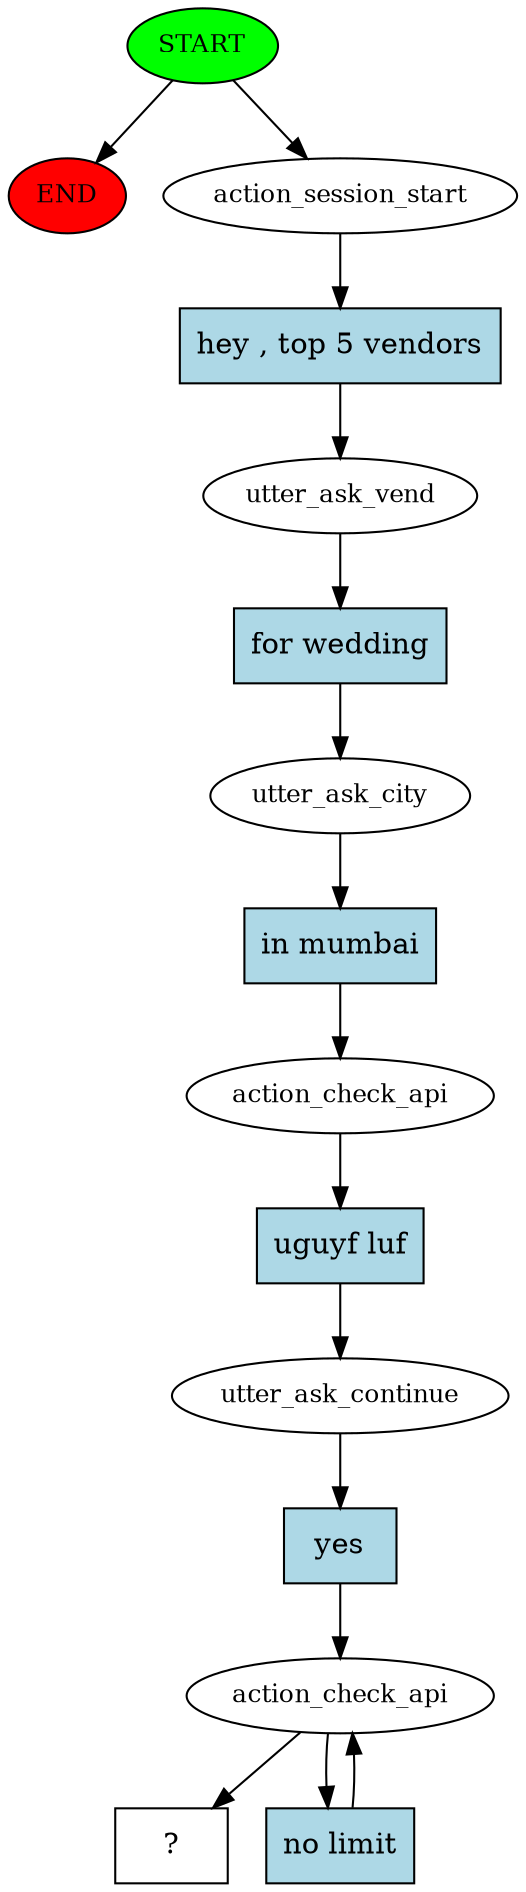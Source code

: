 digraph  {
0 [class="start active", fillcolor=green, fontsize=12, label=START, style=filled];
"-1" [class=end, fillcolor=red, fontsize=12, label=END, style=filled];
1 [class=active, fontsize=12, label=action_session_start];
2 [class=active, fontsize=12, label=utter_ask_vend];
3 [class=active, fontsize=12, label=utter_ask_city];
4 [class=active, fontsize=12, label=action_check_api];
5 [class=active, fontsize=12, label=utter_ask_continue];
6 [class=active, fontsize=12, label=action_check_api];
8 [class="intent dashed active", label="  ?  ", shape=rect];
9 [class="intent active", fillcolor=lightblue, label="hey , top 5 vendors", shape=rect, style=filled];
10 [class="intent active", fillcolor=lightblue, label="for wedding", shape=rect, style=filled];
11 [class="intent active", fillcolor=lightblue, label="in mumbai", shape=rect, style=filled];
12 [class="intent active", fillcolor=lightblue, label="uguyf luf", shape=rect, style=filled];
13 [class="intent active", fillcolor=lightblue, label=yes, shape=rect, style=filled];
14 [class="intent active", fillcolor=lightblue, label="no limit", shape=rect, style=filled];
0 -> "-1"  [class="", key=NONE, label=""];
0 -> 1  [class=active, key=NONE, label=""];
1 -> 9  [class=active, key=0];
2 -> 10  [class=active, key=0];
3 -> 11  [class=active, key=0];
4 -> 12  [class=active, key=0];
5 -> 13  [class=active, key=0];
6 -> 8  [class=active, key=NONE, label=""];
6 -> 14  [class=active, key=0];
9 -> 2  [class=active, key=0];
10 -> 3  [class=active, key=0];
11 -> 4  [class=active, key=0];
12 -> 5  [class=active, key=0];
13 -> 6  [class=active, key=0];
14 -> 6  [class=active, key=0];
}
